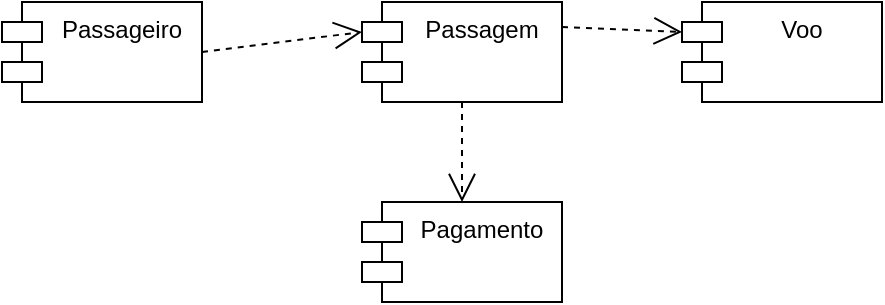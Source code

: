 <mxfile version="24.1.0" type="github">
  <diagram name="Page-1" id="b5b7bab2-c9e2-2cf4-8b2a-24fd1a2a6d21">
    <mxGraphModel dx="1290" dy="557" grid="1" gridSize="10" guides="1" tooltips="1" connect="1" arrows="1" fold="1" page="1" pageScale="1" pageWidth="827" pageHeight="1169" background="none" math="0" shadow="0">
      <root>
        <mxCell id="0" />
        <mxCell id="1" parent="0" />
        <mxCell id="O1tDvJqXqRr5U-jAChDT-1" value="Passageiro" style="shape=module;align=left;spacingLeft=20;align=center;verticalAlign=top;whiteSpace=wrap;html=1;" vertex="1" parent="1">
          <mxGeometry x="150" y="80" width="100" height="50" as="geometry" />
        </mxCell>
        <mxCell id="O1tDvJqXqRr5U-jAChDT-2" value="Voo" style="shape=module;align=left;spacingLeft=20;align=center;verticalAlign=top;whiteSpace=wrap;html=1;" vertex="1" parent="1">
          <mxGeometry x="490" y="80" width="100" height="50" as="geometry" />
        </mxCell>
        <mxCell id="O1tDvJqXqRr5U-jAChDT-3" value="Pagamento" style="shape=module;align=left;spacingLeft=20;align=center;verticalAlign=top;whiteSpace=wrap;html=1;" vertex="1" parent="1">
          <mxGeometry x="330" y="180" width="100" height="50" as="geometry" />
        </mxCell>
        <mxCell id="O1tDvJqXqRr5U-jAChDT-4" value="Passagem&lt;div&gt;&lt;br&gt;&lt;/div&gt;" style="shape=module;align=left;spacingLeft=20;align=center;verticalAlign=top;whiteSpace=wrap;html=1;" vertex="1" parent="1">
          <mxGeometry x="330" y="80" width="100" height="50" as="geometry" />
        </mxCell>
        <mxCell id="O1tDvJqXqRr5U-jAChDT-8" value="" style="endArrow=open;endSize=12;dashed=1;html=1;rounded=0;exitX=1;exitY=0.5;exitDx=0;exitDy=0;entryX=0;entryY=0;entryDx=0;entryDy=15;entryPerimeter=0;" edge="1" parent="1" source="O1tDvJqXqRr5U-jAChDT-1" target="O1tDvJqXqRr5U-jAChDT-4">
          <mxGeometry x="0.123" y="40" width="160" relative="1" as="geometry">
            <mxPoint x="250" y="160" as="sourcePoint" />
            <mxPoint x="410" y="160" as="targetPoint" />
            <mxPoint as="offset" />
          </mxGeometry>
        </mxCell>
        <mxCell id="O1tDvJqXqRr5U-jAChDT-9" value="" style="endArrow=open;endSize=12;dashed=1;html=1;rounded=0;exitX=1;exitY=0.25;exitDx=0;exitDy=0;entryX=0;entryY=0;entryDx=0;entryDy=15;entryPerimeter=0;" edge="1" parent="1" source="O1tDvJqXqRr5U-jAChDT-4" target="O1tDvJqXqRr5U-jAChDT-2">
          <mxGeometry x="0.123" y="40" width="160" relative="1" as="geometry">
            <mxPoint x="260" y="115" as="sourcePoint" />
            <mxPoint x="340" y="105" as="targetPoint" />
            <mxPoint as="offset" />
          </mxGeometry>
        </mxCell>
        <mxCell id="O1tDvJqXqRr5U-jAChDT-10" value="" style="endArrow=open;endSize=12;dashed=1;html=1;rounded=0;exitX=0.5;exitY=1;exitDx=0;exitDy=0;" edge="1" parent="1" source="O1tDvJqXqRr5U-jAChDT-4" target="O1tDvJqXqRr5U-jAChDT-3">
          <mxGeometry x="0.123" y="40" width="160" relative="1" as="geometry">
            <mxPoint x="270" y="125" as="sourcePoint" />
            <mxPoint x="350" y="115" as="targetPoint" />
            <mxPoint as="offset" />
          </mxGeometry>
        </mxCell>
      </root>
    </mxGraphModel>
  </diagram>
</mxfile>
